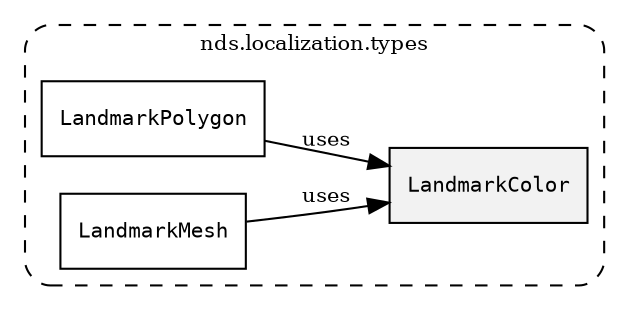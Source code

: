 /**
 * This dot file creates symbol collaboration diagram for LandmarkColor.
 */
digraph ZSERIO
{
    node [shape=box, fontsize=10];
    rankdir="LR";
    fontsize=10;
    tooltip="LandmarkColor collaboration diagram";

    subgraph "cluster_nds.localization.types"
    {
        style="dashed, rounded";
        label="nds.localization.types";
        tooltip="Package nds.localization.types";
        href="../../../content/packages/nds.localization.types.html#Package-nds-localization-types";
        target="_parent";

        "LandmarkColor" [style="filled", fillcolor="#0000000D", target="_parent", label=<<font face="monospace"><table align="center" border="0" cellspacing="0" cellpadding="0"><tr><td href="../../../content/packages/nds.localization.types.html#Structure-LandmarkColor" title="Structure defined in nds.localization.types">LandmarkColor</td></tr></table></font>>];
        "LandmarkPolygon" [target="_parent", label=<<font face="monospace"><table align="center" border="0" cellspacing="0" cellpadding="0"><tr><td href="../../../content/packages/nds.localization.types.html#Structure-LandmarkPolygon" title="Structure defined in nds.localization.types">LandmarkPolygon</td></tr></table></font>>];
        "LandmarkMesh" [target="_parent", label=<<font face="monospace"><table align="center" border="0" cellspacing="0" cellpadding="0"><tr><td href="../../../content/packages/nds.localization.types.html#Structure-LandmarkMesh" title="Structure defined in nds.localization.types">LandmarkMesh</td></tr></table></font>>];
    }

    "LandmarkPolygon" -> "LandmarkColor" [label="uses", fontsize=10];
    "LandmarkMesh" -> "LandmarkColor" [label="uses", fontsize=10];
}
